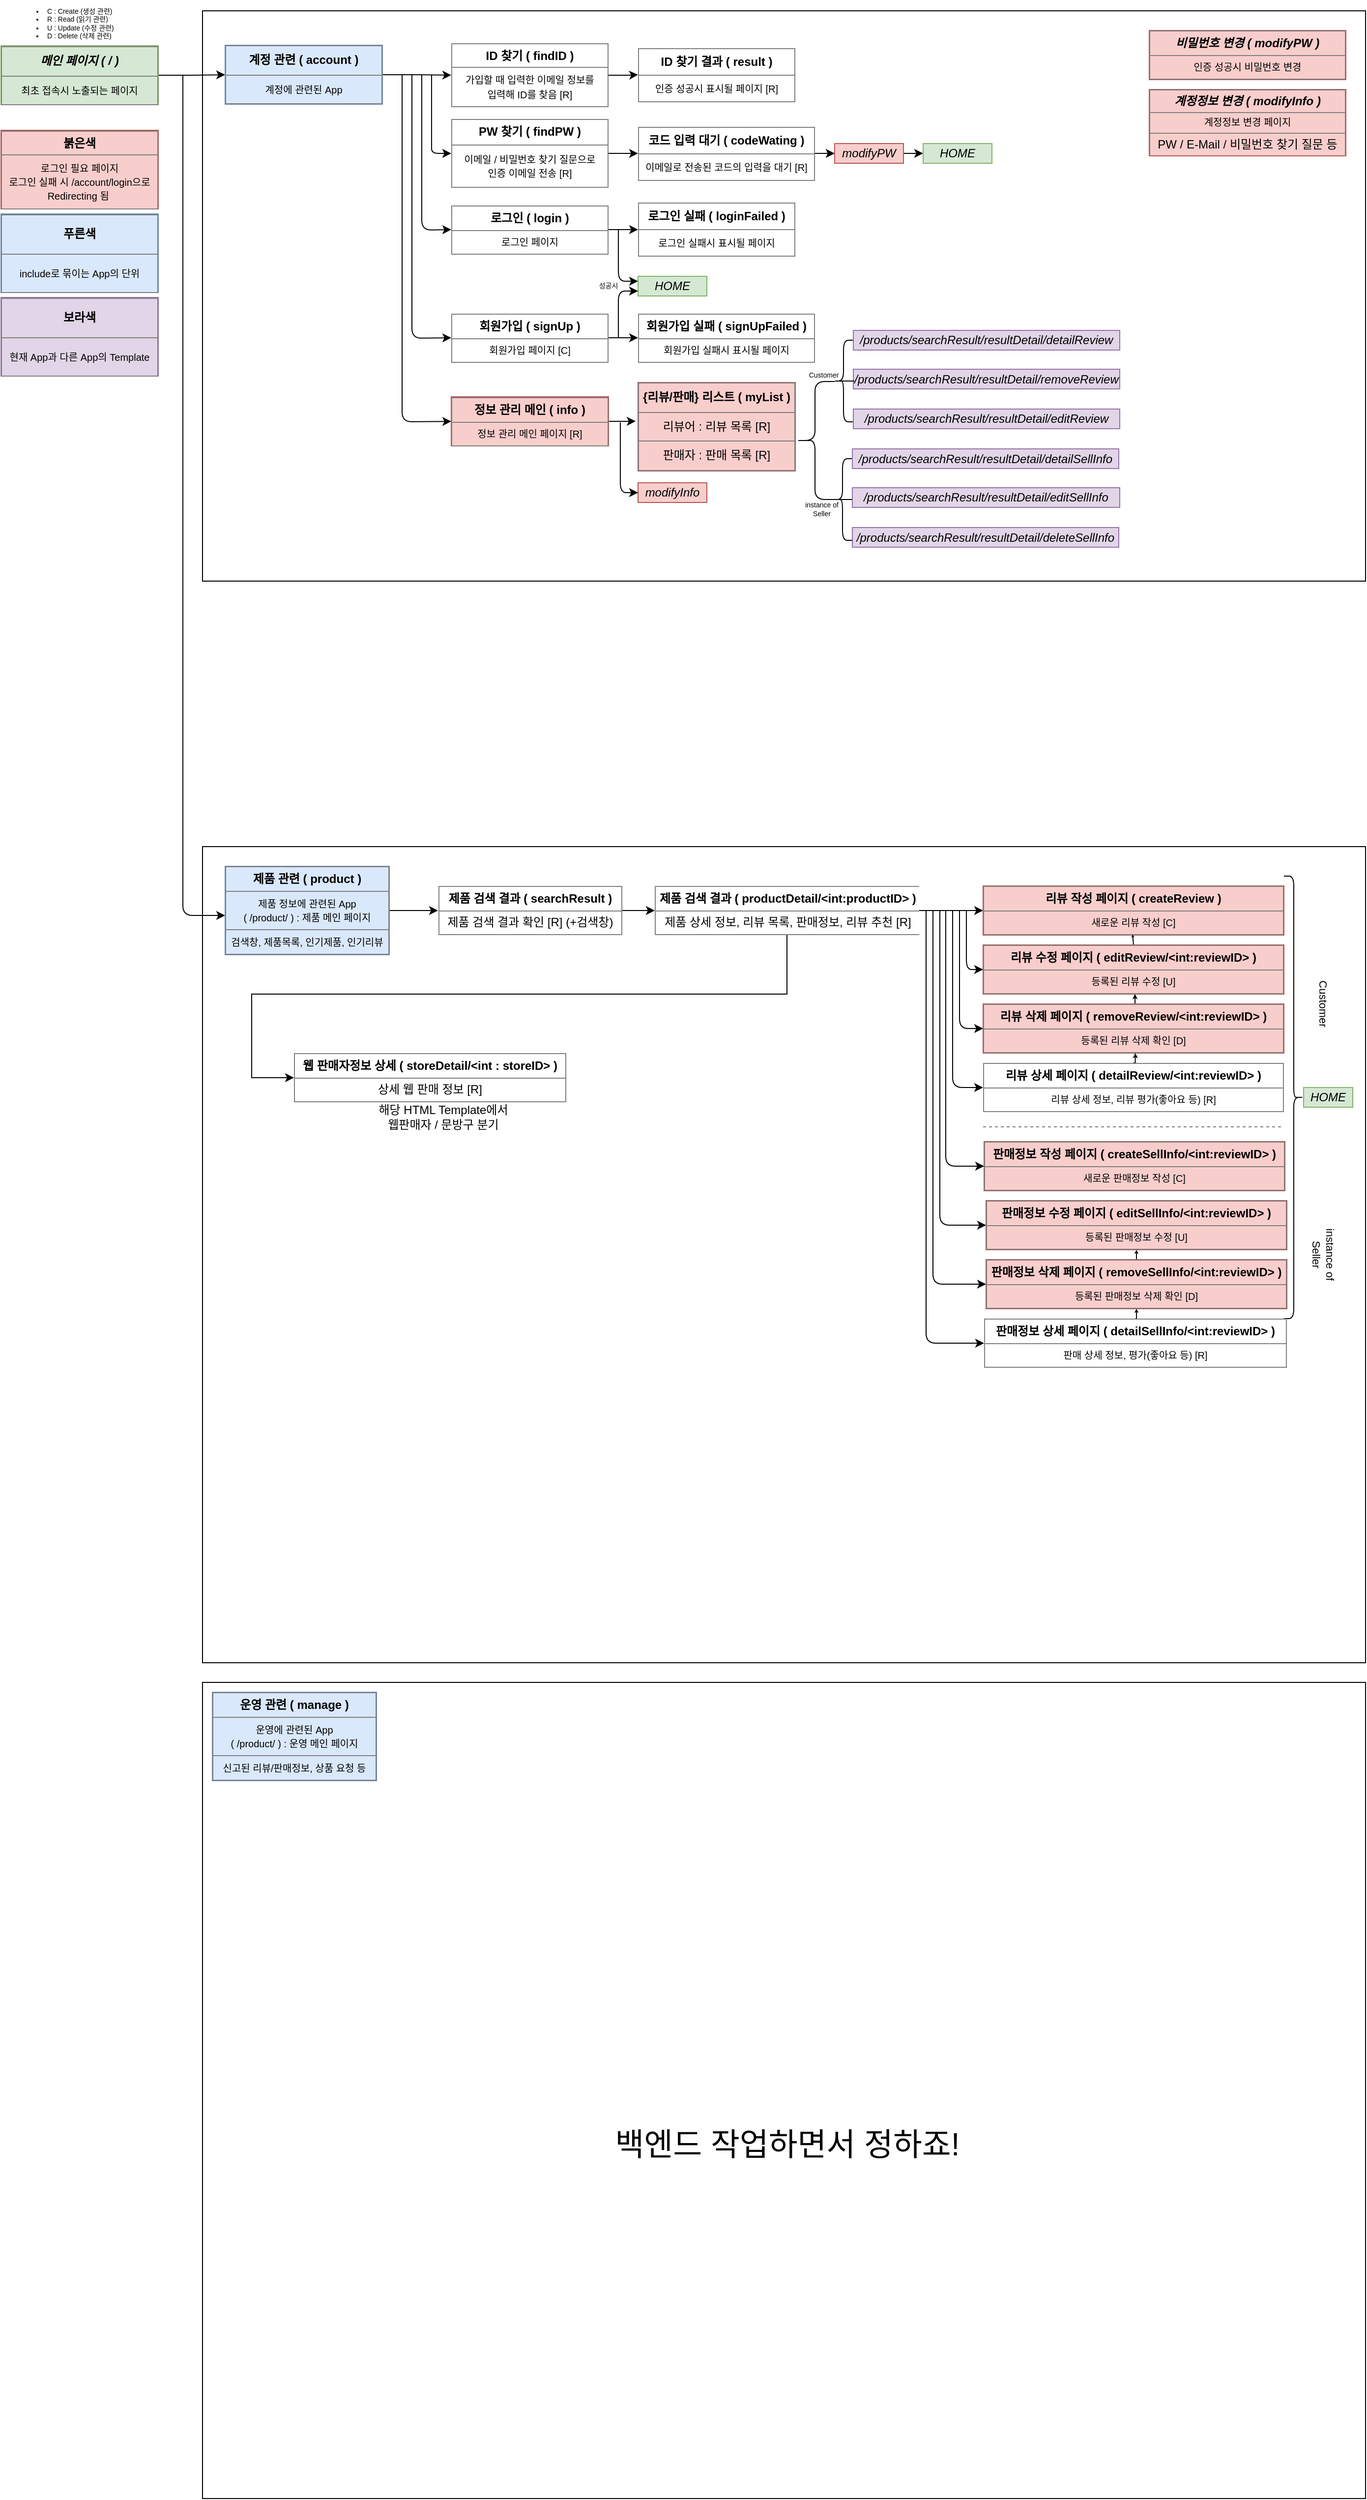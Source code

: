 <mxfile version="12.9.13" type="device"><diagram name="Page-1" id="5f0bae14-7c28-e335-631c-24af17079c00"><mxGraphModel dx="1046" dy="563" grid="1" gridSize="10" guides="1" tooltips="1" connect="1" arrows="1" fold="1" page="1" pageScale="1" pageWidth="1400" pageHeight="850" background="#ffffff" math="0" shadow="0"><root><mxCell id="0"/><mxCell id="1" parent="0"/><mxCell id="H3IeTHtQeQzgM9kN-UF7-2" value="" style="rounded=0;whiteSpace=wrap;html=1;" parent="1" vertex="1"><mxGeometry x="210" y="10" width="1183" height="580" as="geometry"/></mxCell><mxCell id="H3IeTHtQeQzgM9kN-UF7-14" style="edgeStyle=orthogonalEdgeStyle;rounded=0;orthogonalLoop=1;jettySize=auto;html=1;exitX=1;exitY=0.5;exitDx=0;exitDy=0;entryX=0;entryY=0.5;entryDx=0;entryDy=0;" parent="1" source="H3IeTHtQeQzgM9kN-UF7-1" target="H3IeTHtQeQzgM9kN-UF7-7" edge="1"><mxGeometry relative="1" as="geometry"/></mxCell><mxCell id="H3IeTHtQeQzgM9kN-UF7-1" value="&lt;table border=&quot;1&quot; width=&quot;100%&quot; cellpadding=&quot;4&quot; style=&quot;width: 100% ; height: 100% ; border-collapse: collapse&quot;&gt;&lt;tbody&gt;&lt;tr&gt;&lt;th align=&quot;center&quot;&gt;&lt;i&gt;메인 페이지 ( / )&lt;/i&gt;&lt;/th&gt;&lt;/tr&gt;&lt;tr&gt;&lt;td align=&quot;center&quot;&gt;&lt;font style=&quot;font-size: 10px&quot;&gt;최초 접속시 노출되는 페이지&lt;/font&gt;&lt;/td&gt;&lt;/tr&gt;&lt;/tbody&gt;&lt;/table&gt;" style="text;html=1;strokeColor=#82b366;fillColor=#d5e8d4;overflow=fill;" parent="1" vertex="1"><mxGeometry x="5" y="45.5" width="160" height="60" as="geometry"/></mxCell><mxCell id="H3IeTHtQeQzgM9kN-UF7-12" style="edgeStyle=orthogonalEdgeStyle;rounded=0;orthogonalLoop=1;jettySize=auto;html=1;exitX=1;exitY=0.5;exitDx=0;exitDy=0;entryX=0;entryY=0.5;entryDx=0;entryDy=0;" parent="1" source="H3IeTHtQeQzgM9kN-UF7-7" target="H3IeTHtQeQzgM9kN-UF7-9" edge="1"><mxGeometry relative="1" as="geometry"/></mxCell><mxCell id="H3IeTHtQeQzgM9kN-UF7-7" value="&lt;table border=&quot;1&quot; width=&quot;100%&quot; cellpadding=&quot;4&quot; style=&quot;width: 100% ; height: 100% ; border-collapse: collapse&quot;&gt;&lt;tbody&gt;&lt;tr&gt;&lt;th align=&quot;center&quot;&gt;계정 관련 ( account )&lt;/th&gt;&lt;/tr&gt;&lt;tr&gt;&lt;td align=&quot;center&quot;&gt;&lt;font style=&quot;font-size: 10px&quot;&gt;계정에 관련된 App&lt;/font&gt;&lt;/td&gt;&lt;/tr&gt;&lt;/tbody&gt;&lt;/table&gt;" style="text;html=1;strokeColor=#6c8ebf;fillColor=#dae8fc;overflow=fill;" parent="1" vertex="1"><mxGeometry x="233" y="45" width="160" height="60" as="geometry"/></mxCell><mxCell id="H3IeTHtQeQzgM9kN-UF7-16" value="" style="edgeStyle=orthogonalEdgeStyle;rounded=0;orthogonalLoop=1;jettySize=auto;html=1;" parent="1" source="H3IeTHtQeQzgM9kN-UF7-9" target="H3IeTHtQeQzgM9kN-UF7-15" edge="1"><mxGeometry relative="1" as="geometry"/></mxCell><mxCell id="H3IeTHtQeQzgM9kN-UF7-9" value="&lt;table border=&quot;1&quot; width=&quot;100%&quot; cellpadding=&quot;4&quot; style=&quot;width: 100% ; height: 100% ; border-collapse: collapse&quot;&gt;&lt;tbody&gt;&lt;tr&gt;&lt;th align=&quot;center&quot;&gt;ID 찾기 ( findID )&lt;/th&gt;&lt;/tr&gt;&lt;tr&gt;&lt;td align=&quot;center&quot;&gt;&lt;span style=&quot;font-size: 10px&quot;&gt;가입할 때 입력한 이메일 정보를&lt;br&gt;입력해 ID를 찾음 [R]&lt;/span&gt;&lt;/td&gt;&lt;/tr&gt;&lt;/tbody&gt;&lt;/table&gt;" style="text;html=1;strokeColor=none;fillColor=none;overflow=fill;" parent="1" vertex="1"><mxGeometry x="463" y="43" width="160" height="65" as="geometry"/></mxCell><mxCell id="H3IeTHtQeQzgM9kN-UF7-15" value="&lt;table border=&quot;1&quot; width=&quot;100%&quot; cellpadding=&quot;4&quot; style=&quot;width: 100% ; height: 100% ; border-collapse: collapse&quot;&gt;&lt;tbody&gt;&lt;tr&gt;&lt;th align=&quot;center&quot;&gt;ID 찾기 결과 ( result )&lt;/th&gt;&lt;/tr&gt;&lt;tr&gt;&lt;td align=&quot;center&quot;&gt;&lt;span style=&quot;font-size: 10px&quot;&gt;인증 성공시 표시될 페이지 [R]&lt;/span&gt;&lt;/td&gt;&lt;/tr&gt;&lt;/tbody&gt;&lt;/table&gt;" style="text;html=1;strokeColor=none;fillColor=none;overflow=fill;" parent="1" vertex="1"><mxGeometry x="653" y="47.5" width="160" height="55" as="geometry"/></mxCell><mxCell id="H3IeTHtQeQzgM9kN-UF7-21" style="edgeStyle=orthogonalEdgeStyle;rounded=0;orthogonalLoop=1;jettySize=auto;html=1;exitX=1;exitY=0.5;exitDx=0;exitDy=0;" parent="1" source="H3IeTHtQeQzgM9kN-UF7-19" target="H3IeTHtQeQzgM9kN-UF7-20" edge="1"><mxGeometry relative="1" as="geometry"/></mxCell><mxCell id="H3IeTHtQeQzgM9kN-UF7-19" value="&lt;table border=&quot;1&quot; width=&quot;100%&quot; cellpadding=&quot;4&quot; style=&quot;width: 100% ; height: 100% ; border-collapse: collapse&quot;&gt;&lt;tbody&gt;&lt;tr&gt;&lt;th align=&quot;center&quot;&gt;PW 찾기 ( findPW )&lt;/th&gt;&lt;/tr&gt;&lt;tr&gt;&lt;td align=&quot;center&quot;&gt;&lt;span style=&quot;font-size: 10px&quot;&gt;이메일 / 비밀번호 찾기 질문으로&lt;br&gt;인증 이메일 전송 [R]&lt;/span&gt;&lt;/td&gt;&lt;/tr&gt;&lt;/tbody&gt;&lt;/table&gt;" style="text;html=1;strokeColor=none;fillColor=none;overflow=fill;" parent="1" vertex="1"><mxGeometry x="463" y="120" width="160" height="70" as="geometry"/></mxCell><mxCell id="H3IeTHtQeQzgM9kN-UF7-31" value="" style="edgeStyle=orthogonalEdgeStyle;rounded=0;orthogonalLoop=1;jettySize=auto;html=1;" parent="1" source="H3IeTHtQeQzgM9kN-UF7-20" target="H3IeTHtQeQzgM9kN-UF7-27" edge="1"><mxGeometry relative="1" as="geometry"/></mxCell><mxCell id="H3IeTHtQeQzgM9kN-UF7-20" value="&lt;table border=&quot;1&quot; width=&quot;100%&quot; cellpadding=&quot;4&quot; style=&quot;width: 100% ; height: 100% ; border-collapse: collapse&quot;&gt;&lt;tbody&gt;&lt;tr&gt;&lt;th align=&quot;center&quot;&gt;코드 입력 대기 ( codeWating )&lt;/th&gt;&lt;/tr&gt;&lt;tr&gt;&lt;td align=&quot;center&quot;&gt;&lt;span style=&quot;font-size: 10px&quot;&gt;이메일로 전송된 코드의 입력을 대기 [R]&lt;/span&gt;&lt;/td&gt;&lt;/tr&gt;&lt;/tbody&gt;&lt;/table&gt;" style="text;html=1;strokeColor=none;fillColor=none;overflow=fill;" parent="1" vertex="1"><mxGeometry x="653" y="127.5" width="180" height="55" as="geometry"/></mxCell><mxCell id="H3IeTHtQeQzgM9kN-UF7-24" value="" style="endArrow=classic;html=1;entryX=0;entryY=0.5;entryDx=0;entryDy=0;" parent="1" target="H3IeTHtQeQzgM9kN-UF7-19" edge="1"><mxGeometry width="50" height="50" relative="1" as="geometry"><mxPoint x="443" y="75" as="sourcePoint"/><mxPoint x="463" y="145" as="targetPoint"/><Array as="points"><mxPoint x="443" y="85"/><mxPoint x="443" y="105"/><mxPoint x="443" y="135"/><mxPoint x="443" y="155"/></Array></mxGeometry></mxCell><mxCell id="H3IeTHtQeQzgM9kN-UF7-25" value="&lt;table border=&quot;1&quot; width=&quot;100%&quot; cellpadding=&quot;4&quot; style=&quot;width: 100% ; height: 100% ; border-collapse: collapse&quot;&gt;&lt;tbody&gt;&lt;tr&gt;&lt;th align=&quot;center&quot;&gt;&lt;i&gt;비밀번호 변경 ( modifyPW )&lt;/i&gt;&lt;/th&gt;&lt;/tr&gt;&lt;tr&gt;&lt;td align=&quot;center&quot;&gt;&lt;span style=&quot;font-size: 10px&quot;&gt;인증 성공시 비밀번호 변경&lt;/span&gt;&lt;/td&gt;&lt;/tr&gt;&lt;/tbody&gt;&lt;/table&gt;" style="text;html=1;strokeColor=#b85450;fillColor=#f8cecc;overflow=fill;" parent="1" vertex="1"><mxGeometry x="1173" y="30" width="200" height="50" as="geometry"/></mxCell><mxCell id="H3IeTHtQeQzgM9kN-UF7-33" style="edgeStyle=orthogonalEdgeStyle;rounded=0;orthogonalLoop=1;jettySize=auto;html=1;exitX=1;exitY=0.5;exitDx=0;exitDy=0;entryX=0;entryY=0.5;entryDx=0;entryDy=0;" parent="1" source="H3IeTHtQeQzgM9kN-UF7-27" target="H3IeTHtQeQzgM9kN-UF7-32" edge="1"><mxGeometry relative="1" as="geometry"/></mxCell><mxCell id="H3IeTHtQeQzgM9kN-UF7-27" value="modifyPW" style="rounded=0;whiteSpace=wrap;html=1;fillColor=#f8cecc;strokeColor=#b85450;fontStyle=2" parent="1" vertex="1"><mxGeometry x="853" y="145" width="70" height="20" as="geometry"/></mxCell><mxCell id="H3IeTHtQeQzgM9kN-UF7-32" value="HOME" style="rounded=0;whiteSpace=wrap;html=1;fillColor=#d5e8d4;strokeColor=#82b366;fontStyle=2" parent="1" vertex="1"><mxGeometry x="943" y="145" width="70" height="20" as="geometry"/></mxCell><mxCell id="H3IeTHtQeQzgM9kN-UF7-34" value="" style="endArrow=classic;html=1;entryX=0;entryY=0.5;entryDx=0;entryDy=0;" parent="1" target="H3IeTHtQeQzgM9kN-UF7-36" edge="1"><mxGeometry width="50" height="50" relative="1" as="geometry"><mxPoint x="433" y="75" as="sourcePoint"/><mxPoint x="463" y="205" as="targetPoint"/><Array as="points"><mxPoint x="433" y="233"/></Array></mxGeometry></mxCell><mxCell id="H3IeTHtQeQzgM9kN-UF7-40" value="" style="edgeStyle=orthogonalEdgeStyle;rounded=0;orthogonalLoop=1;jettySize=auto;html=1;" parent="1" source="H3IeTHtQeQzgM9kN-UF7-36" target="H3IeTHtQeQzgM9kN-UF7-39" edge="1"><mxGeometry relative="1" as="geometry"/></mxCell><mxCell id="H3IeTHtQeQzgM9kN-UF7-36" value="&lt;table border=&quot;1&quot; width=&quot;100%&quot; cellpadding=&quot;4&quot; style=&quot;width: 100% ; height: 100% ; border-collapse: collapse&quot;&gt;&lt;tbody&gt;&lt;tr&gt;&lt;th align=&quot;center&quot;&gt;로그인 ( login )&lt;/th&gt;&lt;/tr&gt;&lt;tr&gt;&lt;td align=&quot;center&quot;&gt;&lt;span style=&quot;font-size: 10px&quot;&gt;로그인 페이지&lt;/span&gt;&lt;/td&gt;&lt;/tr&gt;&lt;/tbody&gt;&lt;/table&gt;" style="text;html=1;strokeColor=none;fillColor=none;overflow=fill;" parent="1" vertex="1"><mxGeometry x="463" y="207.5" width="160" height="50" as="geometry"/></mxCell><mxCell id="H3IeTHtQeQzgM9kN-UF7-39" value="&lt;table border=&quot;1&quot; width=&quot;100%&quot; cellpadding=&quot;4&quot; style=&quot;width: 100% ; height: 100% ; border-collapse: collapse&quot;&gt;&lt;tbody&gt;&lt;tr&gt;&lt;th align=&quot;center&quot;&gt;로그인 실패 ( loginFailed )&lt;/th&gt;&lt;/tr&gt;&lt;tr&gt;&lt;td align=&quot;center&quot;&gt;&lt;span style=&quot;font-size: 10px&quot;&gt;로그인 실패시 표시될 페이지&lt;/span&gt;&lt;/td&gt;&lt;/tr&gt;&lt;/tbody&gt;&lt;/table&gt;" style="text;html=1;strokeColor=none;fillColor=none;overflow=fill;" parent="1" vertex="1"><mxGeometry x="653" y="205" width="160" height="55" as="geometry"/></mxCell><mxCell id="H3IeTHtQeQzgM9kN-UF7-41" value="" style="endArrow=classic;html=1;entryX=0;entryY=0.25;entryDx=0;entryDy=0;" parent="1" target="H3IeTHtQeQzgM9kN-UF7-42" edge="1"><mxGeometry width="50" height="50" relative="1" as="geometry"><mxPoint x="633" y="232" as="sourcePoint"/><mxPoint x="653" y="280" as="targetPoint"/><Array as="points"><mxPoint x="633" y="285"/></Array></mxGeometry></mxCell><mxCell id="H3IeTHtQeQzgM9kN-UF7-42" value="HOME" style="rounded=0;whiteSpace=wrap;html=1;fillColor=#d5e8d4;strokeColor=#82b366;fontStyle=2" parent="1" vertex="1"><mxGeometry x="653" y="280" width="70" height="20" as="geometry"/></mxCell><mxCell id="H3IeTHtQeQzgM9kN-UF7-43" value="" style="endArrow=classic;html=1;entryX=0;entryY=0.5;entryDx=0;entryDy=0;" parent="1" target="H3IeTHtQeQzgM9kN-UF7-44" edge="1"><mxGeometry width="50" height="50" relative="1" as="geometry"><mxPoint x="423" y="75" as="sourcePoint"/><mxPoint x="463" y="285" as="targetPoint"/><Array as="points"><mxPoint x="423" y="343"/></Array></mxGeometry></mxCell><mxCell id="H3IeTHtQeQzgM9kN-UF7-46" style="edgeStyle=orthogonalEdgeStyle;rounded=0;orthogonalLoop=1;jettySize=auto;html=1;exitX=1;exitY=0.5;exitDx=0;exitDy=0;entryX=0;entryY=0.5;entryDx=0;entryDy=0;" parent="1" source="H3IeTHtQeQzgM9kN-UF7-44" target="H3IeTHtQeQzgM9kN-UF7-45" edge="1"><mxGeometry relative="1" as="geometry"/></mxCell><mxCell id="H3IeTHtQeQzgM9kN-UF7-44" value="&lt;table border=&quot;1&quot; width=&quot;100%&quot; cellpadding=&quot;4&quot; style=&quot;width: 100% ; height: 100% ; border-collapse: collapse&quot;&gt;&lt;tbody&gt;&lt;tr&gt;&lt;th align=&quot;center&quot;&gt;회원가입 ( signUp )&lt;/th&gt;&lt;/tr&gt;&lt;tr&gt;&lt;td align=&quot;center&quot;&gt;&lt;span style=&quot;font-size: 10px&quot;&gt;회원가입 페이지 [C]&lt;/span&gt;&lt;/td&gt;&lt;/tr&gt;&lt;/tbody&gt;&lt;/table&gt;" style="text;html=1;strokeColor=none;fillColor=none;overflow=fill;" parent="1" vertex="1"><mxGeometry x="463" y="317.5" width="160" height="50" as="geometry"/></mxCell><mxCell id="H3IeTHtQeQzgM9kN-UF7-45" value="&lt;table border=&quot;1&quot; width=&quot;100%&quot; cellpadding=&quot;4&quot; style=&quot;width: 100% ; height: 100% ; border-collapse: collapse&quot;&gt;&lt;tbody&gt;&lt;tr&gt;&lt;th align=&quot;center&quot;&gt;회원가입 실패 ( signUpFailed )&lt;/th&gt;&lt;/tr&gt;&lt;tr&gt;&lt;td align=&quot;center&quot;&gt;&lt;span style=&quot;font-size: 10px&quot;&gt;회원가입 실패시 표시될 페이지&lt;/span&gt;&lt;/td&gt;&lt;/tr&gt;&lt;/tbody&gt;&lt;/table&gt;" style="text;html=1;strokeColor=none;fillColor=none;overflow=fill;" parent="1" vertex="1"><mxGeometry x="653" y="317.5" width="180" height="50" as="geometry"/></mxCell><mxCell id="H3IeTHtQeQzgM9kN-UF7-47" value="" style="endArrow=classic;html=1;entryX=0;entryY=0.75;entryDx=0;entryDy=0;" parent="1" target="H3IeTHtQeQzgM9kN-UF7-42" edge="1"><mxGeometry width="50" height="50" relative="1" as="geometry"><mxPoint x="633" y="343" as="sourcePoint"/><mxPoint x="653" y="298" as="targetPoint"/><Array as="points"><mxPoint x="633" y="295"/></Array></mxGeometry></mxCell><mxCell id="H3IeTHtQeQzgM9kN-UF7-48" value="성공시" style="text;html=1;strokeColor=none;fillColor=none;align=center;verticalAlign=middle;whiteSpace=wrap;rounded=0;fontSize=7;" parent="1" vertex="1"><mxGeometry x="603" y="280" width="40" height="20" as="geometry"/></mxCell><mxCell id="H3IeTHtQeQzgM9kN-UF7-49" value="&lt;table border=&quot;1&quot; width=&quot;100%&quot; cellpadding=&quot;4&quot; style=&quot;width: 100% ; height: 100% ; border-collapse: collapse&quot;&gt;&lt;tbody&gt;&lt;tr&gt;&lt;th align=&quot;center&quot;&gt;&lt;i&gt;계정정보 변경 ( modifyInfo )&lt;/i&gt;&lt;/th&gt;&lt;/tr&gt;&lt;tr style=&quot;font-size: 10px&quot;&gt;&lt;td align=&quot;center&quot;&gt;계정정보 변경 페이지&lt;/td&gt;&lt;/tr&gt;&lt;tr&gt;&lt;td align=&quot;center&quot;&gt;PW / E-Mail / 비밀번호 찾기 질문 등&lt;/td&gt;&lt;/tr&gt;&lt;/tbody&gt;&lt;/table&gt;" style="text;html=1;strokeColor=#b85450;fillColor=#f8cecc;overflow=fill;" parent="1" vertex="1"><mxGeometry x="1173" y="90" width="200" height="67.5" as="geometry"/></mxCell><mxCell id="H3IeTHtQeQzgM9kN-UF7-50" value="" style="endArrow=classic;html=1;fontSize=7;entryX=0;entryY=0.5;entryDx=0;entryDy=0;" parent="1" target="H3IeTHtQeQzgM9kN-UF7-51" edge="1"><mxGeometry width="50" height="50" relative="1" as="geometry"><mxPoint x="413" y="75" as="sourcePoint"/><mxPoint x="463" y="400" as="targetPoint"/><Array as="points"><mxPoint x="413" y="428"/></Array></mxGeometry></mxCell><mxCell id="H3IeTHtQeQzgM9kN-UF7-54" value="" style="edgeStyle=orthogonalEdgeStyle;rounded=0;orthogonalLoop=1;jettySize=auto;html=1;fontSize=7;entryX=-0.015;entryY=0.438;entryDx=0;entryDy=0;entryPerimeter=0;" parent="1" source="H3IeTHtQeQzgM9kN-UF7-51" target="H3IeTHtQeQzgM9kN-UF7-57" edge="1"><mxGeometry relative="1" as="geometry"><mxPoint x="653" y="405" as="targetPoint"/></mxGeometry></mxCell><mxCell id="H3IeTHtQeQzgM9kN-UF7-51" value="&lt;table border=&quot;1&quot; width=&quot;100%&quot; cellpadding=&quot;4&quot; style=&quot;width: 100% ; height: 100% ; border-collapse: collapse&quot;&gt;&lt;tbody&gt;&lt;tr&gt;&lt;th align=&quot;center&quot;&gt;정보 관리 메인 ( info )&lt;/th&gt;&lt;/tr&gt;&lt;tr&gt;&lt;td align=&quot;center&quot;&gt;&lt;span style=&quot;font-size: 10px&quot;&gt;정보 관리 메인 페이지 [R]&lt;/span&gt;&lt;/td&gt;&lt;/tr&gt;&lt;/tbody&gt;&lt;/table&gt;" style="text;html=1;strokeColor=#b85450;fillColor=#f8cecc;overflow=fill;" parent="1" vertex="1"><mxGeometry x="463" y="402.5" width="160" height="50" as="geometry"/></mxCell><mxCell id="H3IeTHtQeQzgM9kN-UF7-52" value="modifyInfo" style="rounded=0;whiteSpace=wrap;html=1;fillColor=#f8cecc;strokeColor=#b85450;fontStyle=2" parent="1" vertex="1"><mxGeometry x="653" y="490" width="70" height="20" as="geometry"/></mxCell><mxCell id="H3IeTHtQeQzgM9kN-UF7-55" value="" style="endArrow=classic;html=1;fontSize=7;entryX=0;entryY=0.5;entryDx=0;entryDy=0;" parent="1" target="H3IeTHtQeQzgM9kN-UF7-52" edge="1"><mxGeometry width="50" height="50" relative="1" as="geometry"><mxPoint x="635" y="428.5" as="sourcePoint"/><mxPoint x="656" y="508.5" as="targetPoint"/><Array as="points"><mxPoint x="635" y="500"/></Array></mxGeometry></mxCell><mxCell id="H3IeTHtQeQzgM9kN-UF7-57" value="&lt;table border=&quot;1&quot; width=&quot;100%&quot; cellpadding=&quot;4&quot; style=&quot;width: 100% ; height: 100% ; border-collapse: collapse&quot;&gt;&lt;tbody&gt;&lt;tr&gt;&lt;th align=&quot;center&quot;&gt;{리뷰/판매} 리스트 ( myList )&lt;/th&gt;&lt;/tr&gt;&lt;tr&gt;&lt;td align=&quot;center&quot;&gt;리뷰어 : 리뷰 목록 [R]&lt;/td&gt;&lt;/tr&gt;&lt;tr&gt;&lt;td align=&quot;center&quot;&gt;판매자 : 판매 목록 [R]&lt;/td&gt;&lt;/tr&gt;&lt;/tbody&gt;&lt;/table&gt;" style="text;html=1;strokeColor=#b85450;fillColor=#f8cecc;overflow=fill;" parent="1" vertex="1"><mxGeometry x="653" y="388" width="160" height="90" as="geometry"/></mxCell><mxCell id="H3IeTHtQeQzgM9kN-UF7-60" value="" style="shape=curlyBracket;whiteSpace=wrap;html=1;rounded=1;fontSize=7;" parent="1" vertex="1"><mxGeometry x="813" y="387" width="40" height="120" as="geometry"/></mxCell><mxCell id="H3IeTHtQeQzgM9kN-UF7-61" value="" style="shape=curlyBracket;whiteSpace=wrap;html=1;rounded=1;fontSize=7;" parent="1" vertex="1"><mxGeometry x="852" y="345" width="20" height="83" as="geometry"/></mxCell><mxCell id="H3IeTHtQeQzgM9kN-UF7-64" value="/products/searchResult/resultDetail/detailReview" style="rounded=0;whiteSpace=wrap;html=1;fillColor=#e1d5e7;strokeColor=#9673a6;fontStyle=2" parent="1" vertex="1"><mxGeometry x="872" y="335" width="271" height="20" as="geometry"/></mxCell><mxCell id="H3IeTHtQeQzgM9kN-UF7-65" value="/products/searchResult/resultDetail/removeReview" style="rounded=0;whiteSpace=wrap;html=1;fillColor=#e1d5e7;strokeColor=#9673a6;fontStyle=2" parent="1" vertex="1"><mxGeometry x="872" y="374.5" width="271" height="20" as="geometry"/></mxCell><mxCell id="H3IeTHtQeQzgM9kN-UF7-66" value="" style="line;strokeWidth=1;html=1;fontSize=7;" parent="1" vertex="1"><mxGeometry x="860" y="381.5" width="13" height="10" as="geometry"/></mxCell><mxCell id="H3IeTHtQeQzgM9kN-UF7-67" value="/products/searchResult/resultDetail/editReview" style="rounded=0;whiteSpace=wrap;html=1;fillColor=#e1d5e7;strokeColor=#9673a6;fontStyle=2" parent="1" vertex="1"><mxGeometry x="872" y="415" width="271" height="20" as="geometry"/></mxCell><mxCell id="H3IeTHtQeQzgM9kN-UF7-74" value="/products/searchResult/resultDetail/deleteSellInfo" style="rounded=0;whiteSpace=wrap;html=1;fillColor=#e1d5e7;strokeColor=#9673a6;fontStyle=2" parent="1" vertex="1"><mxGeometry x="871" y="535.5" width="271" height="20" as="geometry"/></mxCell><mxCell id="H3IeTHtQeQzgM9kN-UF7-75" value="" style="line;strokeWidth=1;html=1;fontSize=7;" parent="1" vertex="1"><mxGeometry x="859" y="502" width="13" height="10" as="geometry"/></mxCell><mxCell id="H3IeTHtQeQzgM9kN-UF7-76" value="" style="shape=curlyBracket;whiteSpace=wrap;html=1;rounded=1;fontSize=7;" parent="1" vertex="1"><mxGeometry x="851" y="465.5" width="20" height="83" as="geometry"/></mxCell><mxCell id="H3IeTHtQeQzgM9kN-UF7-77" value="/products/searchResult/resultDetail/editSellInfo" style="rounded=0;whiteSpace=wrap;html=1;fillColor=#e1d5e7;strokeColor=#9673a6;fontStyle=2" parent="1" vertex="1"><mxGeometry x="871" y="495" width="272" height="20" as="geometry"/></mxCell><mxCell id="H3IeTHtQeQzgM9kN-UF7-78" value="/products/searchResult/resultDetail/detailSellInfo" style="rounded=0;whiteSpace=wrap;html=1;fillColor=#e1d5e7;strokeColor=#9673a6;fontStyle=2" parent="1" vertex="1"><mxGeometry x="871" y="455.5" width="271" height="20" as="geometry"/></mxCell><mxCell id="H3IeTHtQeQzgM9kN-UF7-80" value="Customer" style="text;html=1;strokeColor=none;fillColor=none;align=center;verticalAlign=middle;whiteSpace=wrap;rounded=0;fontSize=7;" parent="1" vertex="1"><mxGeometry x="822" y="370.5" width="40" height="20" as="geometry"/></mxCell><mxCell id="H3IeTHtQeQzgM9kN-UF7-81" value="instance of&lt;br&gt;Seller" style="text;html=1;strokeColor=none;fillColor=none;align=center;verticalAlign=middle;whiteSpace=wrap;rounded=0;fontSize=7;" parent="1" vertex="1"><mxGeometry x="820" y="507" width="40" height="20" as="geometry"/></mxCell><mxCell id="H3IeTHtQeQzgM9kN-UF7-83" value="" style="rounded=0;whiteSpace=wrap;html=1;" parent="1" vertex="1"><mxGeometry x="210" y="860" width="1183" height="830" as="geometry"/></mxCell><mxCell id="H3IeTHtQeQzgM9kN-UF7-85" value="" style="endArrow=classic;html=1;fontSize=7;entryX=0;entryY=0.5;entryDx=0;entryDy=0;" parent="1" edge="1"><mxGeometry width="50" height="50" relative="1" as="geometry"><mxPoint x="190" y="75" as="sourcePoint"/><mxPoint x="233" y="930" as="targetPoint"/><Array as="points"><mxPoint x="190" y="930"/></Array></mxGeometry></mxCell><mxCell id="H3IeTHtQeQzgM9kN-UF7-89" value="" style="edgeStyle=orthogonalEdgeStyle;rounded=0;orthogonalLoop=1;jettySize=auto;html=1;fontSize=7;" parent="1" source="H3IeTHtQeQzgM9kN-UF7-87" target="H3IeTHtQeQzgM9kN-UF7-88" edge="1"><mxGeometry relative="1" as="geometry"/></mxCell><mxCell id="H3IeTHtQeQzgM9kN-UF7-87" value="&lt;table border=&quot;1&quot; width=&quot;100%&quot; cellpadding=&quot;4&quot; style=&quot;width: 100% ; height: 100% ; border-collapse: collapse&quot;&gt;&lt;tbody&gt;&lt;tr&gt;&lt;th align=&quot;center&quot;&gt;제품 관련 ( product )&lt;/th&gt;&lt;/tr&gt;&lt;tr&gt;&lt;td align=&quot;center&quot;&gt;&lt;span style=&quot;font-size: 10px&quot;&gt;제품 정보에 관련된 App&lt;/span&gt;&lt;br style=&quot;font-size: 10px&quot;&gt;&lt;span style=&quot;font-size: 10px&quot;&gt;( /product/ ) : 제품 메인 페이지&lt;/span&gt;&lt;br&gt;&lt;/td&gt;&lt;/tr&gt;&lt;tr&gt;&lt;td align=&quot;center&quot;&gt;&lt;font style=&quot;font-size: 10px&quot;&gt;검색창, 제품목록, 인기제품, 인기리뷰&lt;/font&gt;&lt;/td&gt;&lt;/tr&gt;&lt;/tbody&gt;&lt;/table&gt;" style="text;html=1;strokeColor=#6c8ebf;fillColor=#dae8fc;overflow=fill;" parent="1" vertex="1"><mxGeometry x="233" y="880" width="167" height="90" as="geometry"/></mxCell><mxCell id="H3IeTHtQeQzgM9kN-UF7-97" value="" style="edgeStyle=orthogonalEdgeStyle;rounded=0;orthogonalLoop=1;jettySize=auto;html=1;fontSize=7;" parent="1" source="H3IeTHtQeQzgM9kN-UF7-88" target="H3IeTHtQeQzgM9kN-UF7-95" edge="1"><mxGeometry relative="1" as="geometry"/></mxCell><mxCell id="H3IeTHtQeQzgM9kN-UF7-88" value="&lt;table border=&quot;1&quot; width=&quot;100%&quot; cellpadding=&quot;4&quot; style=&quot;width: 100% ; height: 100% ; border-collapse: collapse&quot;&gt;&lt;tbody&gt;&lt;tr&gt;&lt;th align=&quot;center&quot;&gt;제품 검색 결과 ( searchResult )&lt;/th&gt;&lt;/tr&gt;&lt;tr&gt;&lt;td align=&quot;center&quot;&gt;제품 검색 결과 확인 [R] (+검색창)&lt;/td&gt;&lt;/tr&gt;&lt;/tbody&gt;&lt;/table&gt;" style="text;html=1;strokeColor=none;fillColor=none;overflow=fill;" parent="1" vertex="1"><mxGeometry x="449.5" y="900" width="187" height="50" as="geometry"/></mxCell><mxCell id="H3IeTHtQeQzgM9kN-UF7-91" value="&lt;table border=&quot;1&quot; width=&quot;100%&quot; cellpadding=&quot;4&quot; style=&quot;width: 100% ; height: 100% ; border-collapse: collapse&quot;&gt;&lt;tbody&gt;&lt;tr&gt;&lt;th align=&quot;center&quot;&gt;붉은색&lt;/th&gt;&lt;/tr&gt;&lt;tr&gt;&lt;td align=&quot;center&quot;&gt;&lt;span style=&quot;font-size: 10px&quot;&gt;로그인 필요 페이지&lt;br&gt;로그인 실패 시 /account/login으로&lt;br&gt;Redirecting 됨&amp;nbsp;&lt;/span&gt;&lt;/td&gt;&lt;/tr&gt;&lt;/tbody&gt;&lt;/table&gt;" style="text;html=1;strokeColor=#b85450;fillColor=#f8cecc;overflow=fill;" parent="1" vertex="1"><mxGeometry x="5" y="131.5" width="160" height="80" as="geometry"/></mxCell><mxCell id="H3IeTHtQeQzgM9kN-UF7-92" value="&lt;table border=&quot;1&quot; width=&quot;100%&quot; cellpadding=&quot;4&quot; style=&quot;width: 100% ; height: 100% ; border-collapse: collapse&quot;&gt;&lt;tbody&gt;&lt;tr&gt;&lt;th align=&quot;center&quot;&gt;푸른색&lt;/th&gt;&lt;/tr&gt;&lt;tr&gt;&lt;td align=&quot;center&quot;&gt;&lt;span style=&quot;font-size: 10px&quot;&gt;include로 묶이는 App의 단위&lt;/span&gt;&lt;/td&gt;&lt;/tr&gt;&lt;/tbody&gt;&lt;/table&gt;" style="text;html=1;strokeColor=#6c8ebf;fillColor=#dae8fc;overflow=fill;" parent="1" vertex="1"><mxGeometry x="5" y="216.5" width="160" height="80" as="geometry"/></mxCell><mxCell id="H3IeTHtQeQzgM9kN-UF7-93" value="&lt;table border=&quot;1&quot; width=&quot;100%&quot; cellpadding=&quot;4&quot; style=&quot;width: 100% ; height: 100% ; border-collapse: collapse&quot;&gt;&lt;tbody&gt;&lt;tr&gt;&lt;th align=&quot;center&quot;&gt;보라색&lt;/th&gt;&lt;/tr&gt;&lt;tr&gt;&lt;td align=&quot;center&quot;&gt;&lt;span style=&quot;font-size: 10px&quot;&gt;현재 App과 다른 App의 Template&lt;/span&gt;&lt;/td&gt;&lt;/tr&gt;&lt;/tbody&gt;&lt;/table&gt;" style="text;html=1;strokeColor=#9673a6;fillColor=#e1d5e7;overflow=fill;" parent="1" vertex="1"><mxGeometry x="5" y="301.5" width="160" height="80" as="geometry"/></mxCell><mxCell id="H3IeTHtQeQzgM9kN-UF7-94" value="&lt;ul&gt;&lt;li&gt;C : Create (생성 관련)&lt;br&gt;&lt;/li&gt;&lt;li&gt;R : Read (읽기 관련)&lt;/li&gt;&lt;li&gt;U : Update (수정 관련)&lt;/li&gt;&lt;li&gt;D : Delete (삭제 관련)&lt;/li&gt;&lt;/ul&gt;" style="text;html=1;strokeColor=none;fillColor=none;align=left;verticalAlign=middle;whiteSpace=wrap;rounded=0;fontSize=7;" parent="1" vertex="1"><mxGeometry x="10" y="13" width="115" height="20" as="geometry"/></mxCell><mxCell id="H3IeTHtQeQzgM9kN-UF7-98" style="edgeStyle=orthogonalEdgeStyle;rounded=0;orthogonalLoop=1;jettySize=auto;html=1;exitX=1;exitY=0.5;exitDx=0;exitDy=0;fontSize=7;" parent="1" source="H3IeTHtQeQzgM9kN-UF7-95" target="H3IeTHtQeQzgM9kN-UF7-96" edge="1"><mxGeometry relative="1" as="geometry"/></mxCell><mxCell id="H3IeTHtQeQzgM9kN-UF7-95" value="&lt;table border=&quot;1&quot; width=&quot;100%&quot; cellpadding=&quot;4&quot; style=&quot;width: 100% ; height: 100% ; border-collapse: collapse&quot;&gt;&lt;tbody&gt;&lt;tr&gt;&lt;th align=&quot;center&quot;&gt;제품 검색 결과 ( productDetail/&amp;lt;int:productID&amp;gt; )&lt;br&gt;&lt;/th&gt;&lt;/tr&gt;&lt;tr&gt;&lt;td align=&quot;center&quot;&gt;제품 상세 정보, 리뷰 목록, 판매정보, 리뷰 추천 [R]&lt;/td&gt;&lt;/tr&gt;&lt;/tbody&gt;&lt;/table&gt;" style="text;html=1;strokeColor=none;fillColor=none;overflow=fill;" parent="1" vertex="1"><mxGeometry x="670" y="900" width="269" height="50" as="geometry"/></mxCell><mxCell id="H3IeTHtQeQzgM9kN-UF7-96" value="&lt;table border=&quot;1&quot; width=&quot;100%&quot; cellpadding=&quot;4&quot; style=&quot;width: 100% ; height: 100% ; border-collapse: collapse&quot;&gt;&lt;tbody&gt;&lt;tr&gt;&lt;th align=&quot;center&quot;&gt;리뷰 작성 페이지 ( createReview )&lt;/th&gt;&lt;/tr&gt;&lt;tr&gt;&lt;td align=&quot;center&quot;&gt;&lt;span style=&quot;font-size: 10px&quot;&gt;새로운 리뷰 작성 [C]&lt;/span&gt;&lt;/td&gt;&lt;/tr&gt;&lt;/tbody&gt;&lt;/table&gt;" style="text;html=1;strokeColor=#b85450;fillColor=#f8cecc;overflow=fill;" parent="1" vertex="1"><mxGeometry x="1004" y="900" width="306" height="50" as="geometry"/></mxCell><mxCell id="H3IeTHtQeQzgM9kN-UF7-131" style="edgeStyle=orthogonalEdgeStyle;rounded=0;orthogonalLoop=1;jettySize=auto;html=1;exitX=0.5;exitY=0;exitDx=0;exitDy=0;entryX=0.497;entryY=0.987;entryDx=0;entryDy=0;entryPerimeter=0;startArrow=none;startFill=0;startSize=0;endSize=0;fontSize=7;" parent="1" source="H3IeTHtQeQzgM9kN-UF7-99" target="H3IeTHtQeQzgM9kN-UF7-96" edge="1"><mxGeometry relative="1" as="geometry"/></mxCell><mxCell id="H3IeTHtQeQzgM9kN-UF7-99" value="&lt;table border=&quot;1&quot; width=&quot;100%&quot; cellpadding=&quot;4&quot; style=&quot;width: 100% ; height: 100% ; border-collapse: collapse&quot;&gt;&lt;tbody&gt;&lt;tr&gt;&lt;th align=&quot;center&quot;&gt;리뷰 수정 페이지 ( editReview/&amp;lt;int:reviewID&amp;gt; )&lt;/th&gt;&lt;/tr&gt;&lt;tr&gt;&lt;td align=&quot;center&quot;&gt;&lt;span style=&quot;font-size: 10px&quot;&gt;등록된 리뷰 수정 [U]&lt;/span&gt;&lt;/td&gt;&lt;/tr&gt;&lt;/tbody&gt;&lt;/table&gt;" style="text;html=1;strokeColor=#b85450;fillColor=#f8cecc;overflow=fill;" parent="1" vertex="1"><mxGeometry x="1004" y="960" width="306" height="50" as="geometry"/></mxCell><mxCell id="H3IeTHtQeQzgM9kN-UF7-126" style="edgeStyle=orthogonalEdgeStyle;rounded=0;orthogonalLoop=1;jettySize=auto;html=1;exitX=0.5;exitY=0;exitDx=0;exitDy=0;entryX=0.505;entryY=1;entryDx=0;entryDy=0;entryPerimeter=0;endSize=2;fontSize=7;" parent="1" source="H3IeTHtQeQzgM9kN-UF7-100" target="H3IeTHtQeQzgM9kN-UF7-99" edge="1"><mxGeometry relative="1" as="geometry"/></mxCell><mxCell id="H3IeTHtQeQzgM9kN-UF7-100" value="&lt;table border=&quot;1&quot; width=&quot;100%&quot; cellpadding=&quot;4&quot; style=&quot;width: 100% ; height: 100% ; border-collapse: collapse&quot;&gt;&lt;tbody&gt;&lt;tr&gt;&lt;th align=&quot;center&quot;&gt;리뷰 삭제 페이지 ( removeReview/&amp;lt;int:reviewID&amp;gt; )&lt;/th&gt;&lt;/tr&gt;&lt;tr&gt;&lt;td align=&quot;center&quot;&gt;&lt;span style=&quot;font-size: 10px&quot;&gt;등록된 리뷰 삭제 확인 [D]&lt;/span&gt;&lt;/td&gt;&lt;/tr&gt;&lt;/tbody&gt;&lt;/table&gt;" style="text;html=1;strokeColor=#b85450;fillColor=#f8cecc;overflow=fill;" parent="1" vertex="1"><mxGeometry x="1004" y="1020" width="306" height="50" as="geometry"/></mxCell><mxCell id="H3IeTHtQeQzgM9kN-UF7-101" value="" style="shape=curlyBracket;whiteSpace=wrap;html=1;rounded=1;strokeWidth=1;fontSize=7;align=left;rotation=-180;" parent="1" vertex="1"><mxGeometry x="1310" y="890" width="20" height="450" as="geometry"/></mxCell><mxCell id="H3IeTHtQeQzgM9kN-UF7-102" value="HOME" style="rounded=0;whiteSpace=wrap;html=1;fillColor=#d5e8d4;strokeColor=#82b366;fontStyle=2" parent="1" vertex="1"><mxGeometry x="1330" y="1105" width="50" height="20" as="geometry"/></mxCell><mxCell id="H3IeTHtQeQzgM9kN-UF7-104" value="" style="endArrow=classic;html=1;fontSize=7;entryX=0;entryY=0.5;entryDx=0;entryDy=0;" parent="1" target="H3IeTHtQeQzgM9kN-UF7-99" edge="1"><mxGeometry width="50" height="50" relative="1" as="geometry"><mxPoint x="987" y="925" as="sourcePoint"/><mxPoint x="1007" y="990" as="targetPoint"/><Array as="points"><mxPoint x="987" y="985"/></Array></mxGeometry></mxCell><mxCell id="H3IeTHtQeQzgM9kN-UF7-105" value="" style="endArrow=classic;html=1;fontSize=7;entryX=0;entryY=0.5;entryDx=0;entryDy=0;" parent="1" target="H3IeTHtQeQzgM9kN-UF7-100" edge="1"><mxGeometry width="50" height="50" relative="1" as="geometry"><mxPoint x="980" y="925" as="sourcePoint"/><mxPoint x="994" y="990" as="targetPoint"/><Array as="points"><mxPoint x="980" y="1045"/></Array></mxGeometry></mxCell><mxCell id="H3IeTHtQeQzgM9kN-UF7-116" value="" style="endArrow=classic;html=1;fontSize=7;entryX=0;entryY=0.5;entryDx=0;entryDy=0;" parent="1" target="H3IeTHtQeQzgM9kN-UF7-117" edge="1"><mxGeometry width="50" height="50" relative="1" as="geometry"><mxPoint x="973" y="925" as="sourcePoint"/><mxPoint x="1007" y="1105" as="targetPoint"/><Array as="points"><mxPoint x="973" y="1020"/><mxPoint x="973" y="1105"/></Array></mxGeometry></mxCell><mxCell id="H3IeTHtQeQzgM9kN-UF7-125" style="edgeStyle=orthogonalEdgeStyle;rounded=0;orthogonalLoop=1;jettySize=auto;html=1;exitX=0.5;exitY=0;exitDx=0;exitDy=0;entryX=0.506;entryY=1;entryDx=0;entryDy=0;entryPerimeter=0;fontSize=7;endSize=2;" parent="1" source="H3IeTHtQeQzgM9kN-UF7-117" target="H3IeTHtQeQzgM9kN-UF7-100" edge="1"><mxGeometry relative="1" as="geometry"/></mxCell><mxCell id="H3IeTHtQeQzgM9kN-UF7-117" value="&lt;table border=&quot;1&quot; width=&quot;100%&quot; cellpadding=&quot;4&quot; style=&quot;width: 100% ; height: 100% ; border-collapse: collapse&quot;&gt;&lt;tbody&gt;&lt;tr&gt;&lt;th align=&quot;center&quot;&gt;리뷰 상세 페이지 ( detailReview/&amp;lt;int:reviewID&amp;gt; )&lt;/th&gt;&lt;/tr&gt;&lt;tr&gt;&lt;td align=&quot;center&quot;&gt;&lt;span style=&quot;font-size: 10px&quot;&gt;리뷰 상세 정보, 리뷰 평가(좋아요 등) [R]&lt;/span&gt;&lt;/td&gt;&lt;/tr&gt;&lt;/tbody&gt;&lt;/table&gt;" style="text;html=1;overflow=fill;" parent="1" vertex="1"><mxGeometry x="1004" y="1080" width="306" height="50" as="geometry"/></mxCell><mxCell id="H3IeTHtQeQzgM9kN-UF7-118" value="" style="line;strokeWidth=1;html=1;fontSize=7;align=left;dashed=1;strokeColor=#7D7D7D;" parent="1" vertex="1"><mxGeometry x="1004" y="1140" width="306" height="10" as="geometry"/></mxCell><mxCell id="H3IeTHtQeQzgM9kN-UF7-132" style="edgeStyle=orthogonalEdgeStyle;rounded=0;orthogonalLoop=1;jettySize=auto;html=1;exitX=0.5;exitY=0;exitDx=0;exitDy=0;entryX=0.5;entryY=1;entryDx=0;entryDy=0;startArrow=none;startFill=0;startSize=0;endSize=1;fontSize=7;" parent="1" source="H3IeTHtQeQzgM9kN-UF7-119" target="H3IeTHtQeQzgM9kN-UF7-120" edge="1"><mxGeometry relative="1" as="geometry"/></mxCell><mxCell id="H3IeTHtQeQzgM9kN-UF7-119" value="&lt;table border=&quot;1&quot; width=&quot;100%&quot; cellpadding=&quot;4&quot; style=&quot;width: 100% ; height: 100% ; border-collapse: collapse&quot;&gt;&lt;tbody&gt;&lt;tr&gt;&lt;th align=&quot;center&quot;&gt;판매정보 상세 페이지 ( detailSellInfo/&amp;lt;int:reviewID&amp;gt; )&lt;/th&gt;&lt;/tr&gt;&lt;tr&gt;&lt;td align=&quot;center&quot;&gt;&lt;span style=&quot;font-size: 10px&quot;&gt;판매 상세 정보, 평가(좋아요 등) [R]&lt;/span&gt;&lt;/td&gt;&lt;/tr&gt;&lt;/tbody&gt;&lt;/table&gt;" style="text;html=1;overflow=fill;" parent="1" vertex="1"><mxGeometry x="1005" y="1340" width="308" height="50" as="geometry"/></mxCell><mxCell id="H3IeTHtQeQzgM9kN-UF7-133" style="edgeStyle=orthogonalEdgeStyle;rounded=0;orthogonalLoop=1;jettySize=auto;html=1;exitX=0.5;exitY=0;exitDx=0;exitDy=0;entryX=0.5;entryY=1;entryDx=0;entryDy=0;startArrow=none;startFill=0;startSize=0;endSize=1;fontSize=7;" parent="1" source="H3IeTHtQeQzgM9kN-UF7-120" target="H3IeTHtQeQzgM9kN-UF7-121" edge="1"><mxGeometry relative="1" as="geometry"/></mxCell><mxCell id="H3IeTHtQeQzgM9kN-UF7-120" value="&lt;table border=&quot;1&quot; width=&quot;100%&quot; cellpadding=&quot;4&quot; style=&quot;width: 100% ; height: 100% ; border-collapse: collapse&quot;&gt;&lt;tbody&gt;&lt;tr&gt;&lt;th align=&quot;center&quot;&gt;판매정보 삭제 페이지 ( removeSellInfo/&amp;lt;int:reviewID&amp;gt; )&lt;/th&gt;&lt;/tr&gt;&lt;tr&gt;&lt;td align=&quot;center&quot;&gt;&lt;span style=&quot;font-size: 10px&quot;&gt;등록된 판매정보 삭제 확인 [D]&lt;/span&gt;&lt;/td&gt;&lt;/tr&gt;&lt;/tbody&gt;&lt;/table&gt;" style="text;html=1;strokeColor=#b85450;fillColor=#f8cecc;overflow=fill;" parent="1" vertex="1"><mxGeometry x="1007" y="1280" width="306" height="50" as="geometry"/></mxCell><mxCell id="H3IeTHtQeQzgM9kN-UF7-136" value="&lt;table border=&quot;1&quot; width=&quot;100%&quot; cellpadding=&quot;4&quot; style=&quot;width: 100% ; height: 100% ; border-collapse: collapse&quot;&gt;&lt;tbody&gt;&lt;tr&gt;&lt;th align=&quot;center&quot;&gt;판매정보 작성 페이지 ( createSellInfo/&amp;lt;int:reviewID&amp;gt; )&lt;/th&gt;&lt;/tr&gt;&lt;tr&gt;&lt;td align=&quot;center&quot;&gt;&lt;span style=&quot;font-size: 10px&quot;&gt;새로운 판매정보 작성 [C]&lt;/span&gt;&lt;/td&gt;&lt;/tr&gt;&lt;/tbody&gt;&lt;/table&gt;" style="text;html=1;strokeColor=#b85450;fillColor=#f8cecc;overflow=fill;" parent="1" vertex="1"><mxGeometry x="1005" y="1160" width="306" height="50" as="geometry"/></mxCell><mxCell id="H3IeTHtQeQzgM9kN-UF7-121" value="&lt;table border=&quot;1&quot; width=&quot;100%&quot; cellpadding=&quot;4&quot; style=&quot;width: 100% ; height: 100% ; border-collapse: collapse&quot;&gt;&lt;tbody&gt;&lt;tr&gt;&lt;th align=&quot;center&quot;&gt;판매정보 수정 페이지 ( editSellInfo/&amp;lt;int:reviewID&amp;gt; )&lt;/th&gt;&lt;/tr&gt;&lt;tr&gt;&lt;td align=&quot;center&quot;&gt;&lt;span style=&quot;font-size: 10px&quot;&gt;등록된 판매정보 수정 [U]&lt;/span&gt;&lt;/td&gt;&lt;/tr&gt;&lt;/tbody&gt;&lt;/table&gt;" style="text;html=1;strokeColor=#b85450;fillColor=#f8cecc;overflow=fill;" parent="1" vertex="1"><mxGeometry x="1007" y="1220" width="306" height="50" as="geometry"/></mxCell><mxCell id="H3IeTHtQeQzgM9kN-UF7-122" value="" style="endArrow=classic;html=1;fontSize=7;entryX=0;entryY=0.5;entryDx=0;entryDy=0;" parent="1" target="H3IeTHtQeQzgM9kN-UF7-121" edge="1"><mxGeometry width="50" height="50" relative="1" as="geometry"><mxPoint x="960" y="925" as="sourcePoint"/><mxPoint x="980" y="990" as="targetPoint"/><Array as="points"><mxPoint x="960" y="1245"/></Array></mxGeometry></mxCell><mxCell id="H3IeTHtQeQzgM9kN-UF7-123" value="" style="endArrow=classic;html=1;fontSize=7;entryX=0;entryY=0.5;entryDx=0;entryDy=0;" parent="1" target="H3IeTHtQeQzgM9kN-UF7-120" edge="1"><mxGeometry width="50" height="50" relative="1" as="geometry"><mxPoint x="953" y="925" as="sourcePoint"/><mxPoint x="967" y="990" as="targetPoint"/><Array as="points"><mxPoint x="953" y="1305"/></Array></mxGeometry></mxCell><mxCell id="H3IeTHtQeQzgM9kN-UF7-124" value="" style="endArrow=classic;html=1;fontSize=7;entryX=0;entryY=0.5;entryDx=0;entryDy=0;" parent="1" target="H3IeTHtQeQzgM9kN-UF7-119" edge="1"><mxGeometry width="50" height="50" relative="1" as="geometry"><mxPoint x="946.0" y="925" as="sourcePoint"/><mxPoint x="980" y="1105" as="targetPoint"/><Array as="points"><mxPoint x="946" y="1020"/><mxPoint x="946" y="1365"/></Array></mxGeometry></mxCell><mxCell id="H3IeTHtQeQzgM9kN-UF7-137" value="" style="endArrow=classic;html=1;fontSize=7;entryX=0;entryY=0.5;entryDx=0;entryDy=0;" parent="1" target="H3IeTHtQeQzgM9kN-UF7-136" edge="1"><mxGeometry width="50" height="50" relative="1" as="geometry"><mxPoint x="966" y="925" as="sourcePoint"/><mxPoint x="1013" y="1245" as="targetPoint"/><Array as="points"><mxPoint x="966" y="1185"/></Array></mxGeometry></mxCell><mxCell id="H3IeTHtQeQzgM9kN-UF7-138" value="&lt;font style=&quot;font-size: 11px&quot;&gt;Customer&lt;/font&gt;" style="text;html=1;strokeColor=none;fillColor=none;align=center;verticalAlign=middle;whiteSpace=wrap;rounded=0;dashed=1;fontSize=7;rotation=90;" parent="1" vertex="1"><mxGeometry x="1330" y="1010" width="40" height="20" as="geometry"/></mxCell><mxCell id="H3IeTHtQeQzgM9kN-UF7-139" value="&lt;span style=&quot;font-size: 11px&quot;&gt;instance of Seller&lt;/span&gt;" style="text;html=1;strokeColor=none;fillColor=none;align=center;verticalAlign=middle;whiteSpace=wrap;rounded=0;dashed=1;fontSize=7;rotation=90;" parent="1" vertex="1"><mxGeometry x="1320" y="1265" width="60" height="20" as="geometry"/></mxCell><mxCell id="AYXy9rVjebt_435tsMyj-2" value="&lt;table border=&quot;1&quot; width=&quot;100%&quot; cellpadding=&quot;4&quot; style=&quot;width: 100% ; height: 100% ; border-collapse: collapse&quot;&gt;&lt;tbody&gt;&lt;tr&gt;&lt;th align=&quot;center&quot;&gt;웹 판매자정보 상세 ( storeDetail/&amp;lt;int : storeID&amp;gt; )&lt;br&gt;&lt;/th&gt;&lt;/tr&gt;&lt;tr&gt;&lt;td align=&quot;center&quot;&gt;상세 웹 판매 정보 [R]&lt;/td&gt;&lt;/tr&gt;&lt;/tbody&gt;&lt;/table&gt;" style="text;html=1;strokeColor=none;fillColor=none;overflow=fill;" parent="1" vertex="1"><mxGeometry x="303" y="1070" width="277" height="50" as="geometry"/></mxCell><mxCell id="AYXy9rVjebt_435tsMyj-5" value="해당 HTML Template에서&lt;br&gt;웹판매자 / 문방구 분기" style="text;html=1;strokeColor=none;fillColor=none;align=center;verticalAlign=middle;whiteSpace=wrap;rounded=0;" parent="1" vertex="1"><mxGeometry x="380" y="1125" width="150" height="20" as="geometry"/></mxCell><mxCell id="AYXy9rVjebt_435tsMyj-7" style="edgeStyle=orthogonalEdgeStyle;rounded=0;orthogonalLoop=1;jettySize=auto;html=1;exitX=0.5;exitY=1;exitDx=0;exitDy=0;entryX=0;entryY=0.5;entryDx=0;entryDy=0;" parent="1" source="H3IeTHtQeQzgM9kN-UF7-95" target="AYXy9rVjebt_435tsMyj-2" edge="1"><mxGeometry relative="1" as="geometry"><mxPoint x="804.5" y="950" as="sourcePoint"/><mxPoint x="303" y="1095" as="targetPoint"/><Array as="points"><mxPoint x="805" y="1010"/><mxPoint x="260" y="1010"/><mxPoint x="260" y="1095"/></Array></mxGeometry></mxCell><mxCell id="AYXy9rVjebt_435tsMyj-8" value="" style="rounded=0;whiteSpace=wrap;html=1;" parent="1" vertex="1"><mxGeometry x="210" y="1710" width="1183" height="830" as="geometry"/></mxCell><mxCell id="AYXy9rVjebt_435tsMyj-9" value="&lt;table border=&quot;1&quot; width=&quot;100%&quot; cellpadding=&quot;4&quot; style=&quot;width: 100% ; height: 100% ; border-collapse: collapse&quot;&gt;&lt;tbody&gt;&lt;tr&gt;&lt;th align=&quot;center&quot;&gt;운영 관련 ( manage )&lt;/th&gt;&lt;/tr&gt;&lt;tr&gt;&lt;td align=&quot;center&quot;&gt;&lt;span style=&quot;font-size: 10px&quot;&gt;운영에 관련된 App&lt;/span&gt;&lt;br style=&quot;font-size: 10px&quot;&gt;&lt;span style=&quot;font-size: 10px&quot;&gt;( /product/ ) : 운영 메인 페이지&lt;/span&gt;&lt;br&gt;&lt;/td&gt;&lt;/tr&gt;&lt;tr&gt;&lt;td align=&quot;center&quot;&gt;&lt;span style=&quot;font-size: 10px&quot;&gt;신고된 리뷰/판매정보, 상품 요청 등&lt;/span&gt;&lt;/td&gt;&lt;/tr&gt;&lt;/tbody&gt;&lt;/table&gt;" style="text;html=1;strokeColor=#6c8ebf;fillColor=#dae8fc;overflow=fill;" parent="1" vertex="1"><mxGeometry x="220" y="1720" width="167" height="90" as="geometry"/></mxCell><mxCell id="AYXy9rVjebt_435tsMyj-10" value="백엔드 작업하면서 정하죠!" style="text;html=1;strokeColor=none;fillColor=none;align=center;verticalAlign=middle;whiteSpace=wrap;rounded=0;fontSize=32;" parent="1" vertex="1"><mxGeometry x="617.75" y="2170" width="373.5" height="20" as="geometry"/></mxCell></root></mxGraphModel></diagram></mxfile>